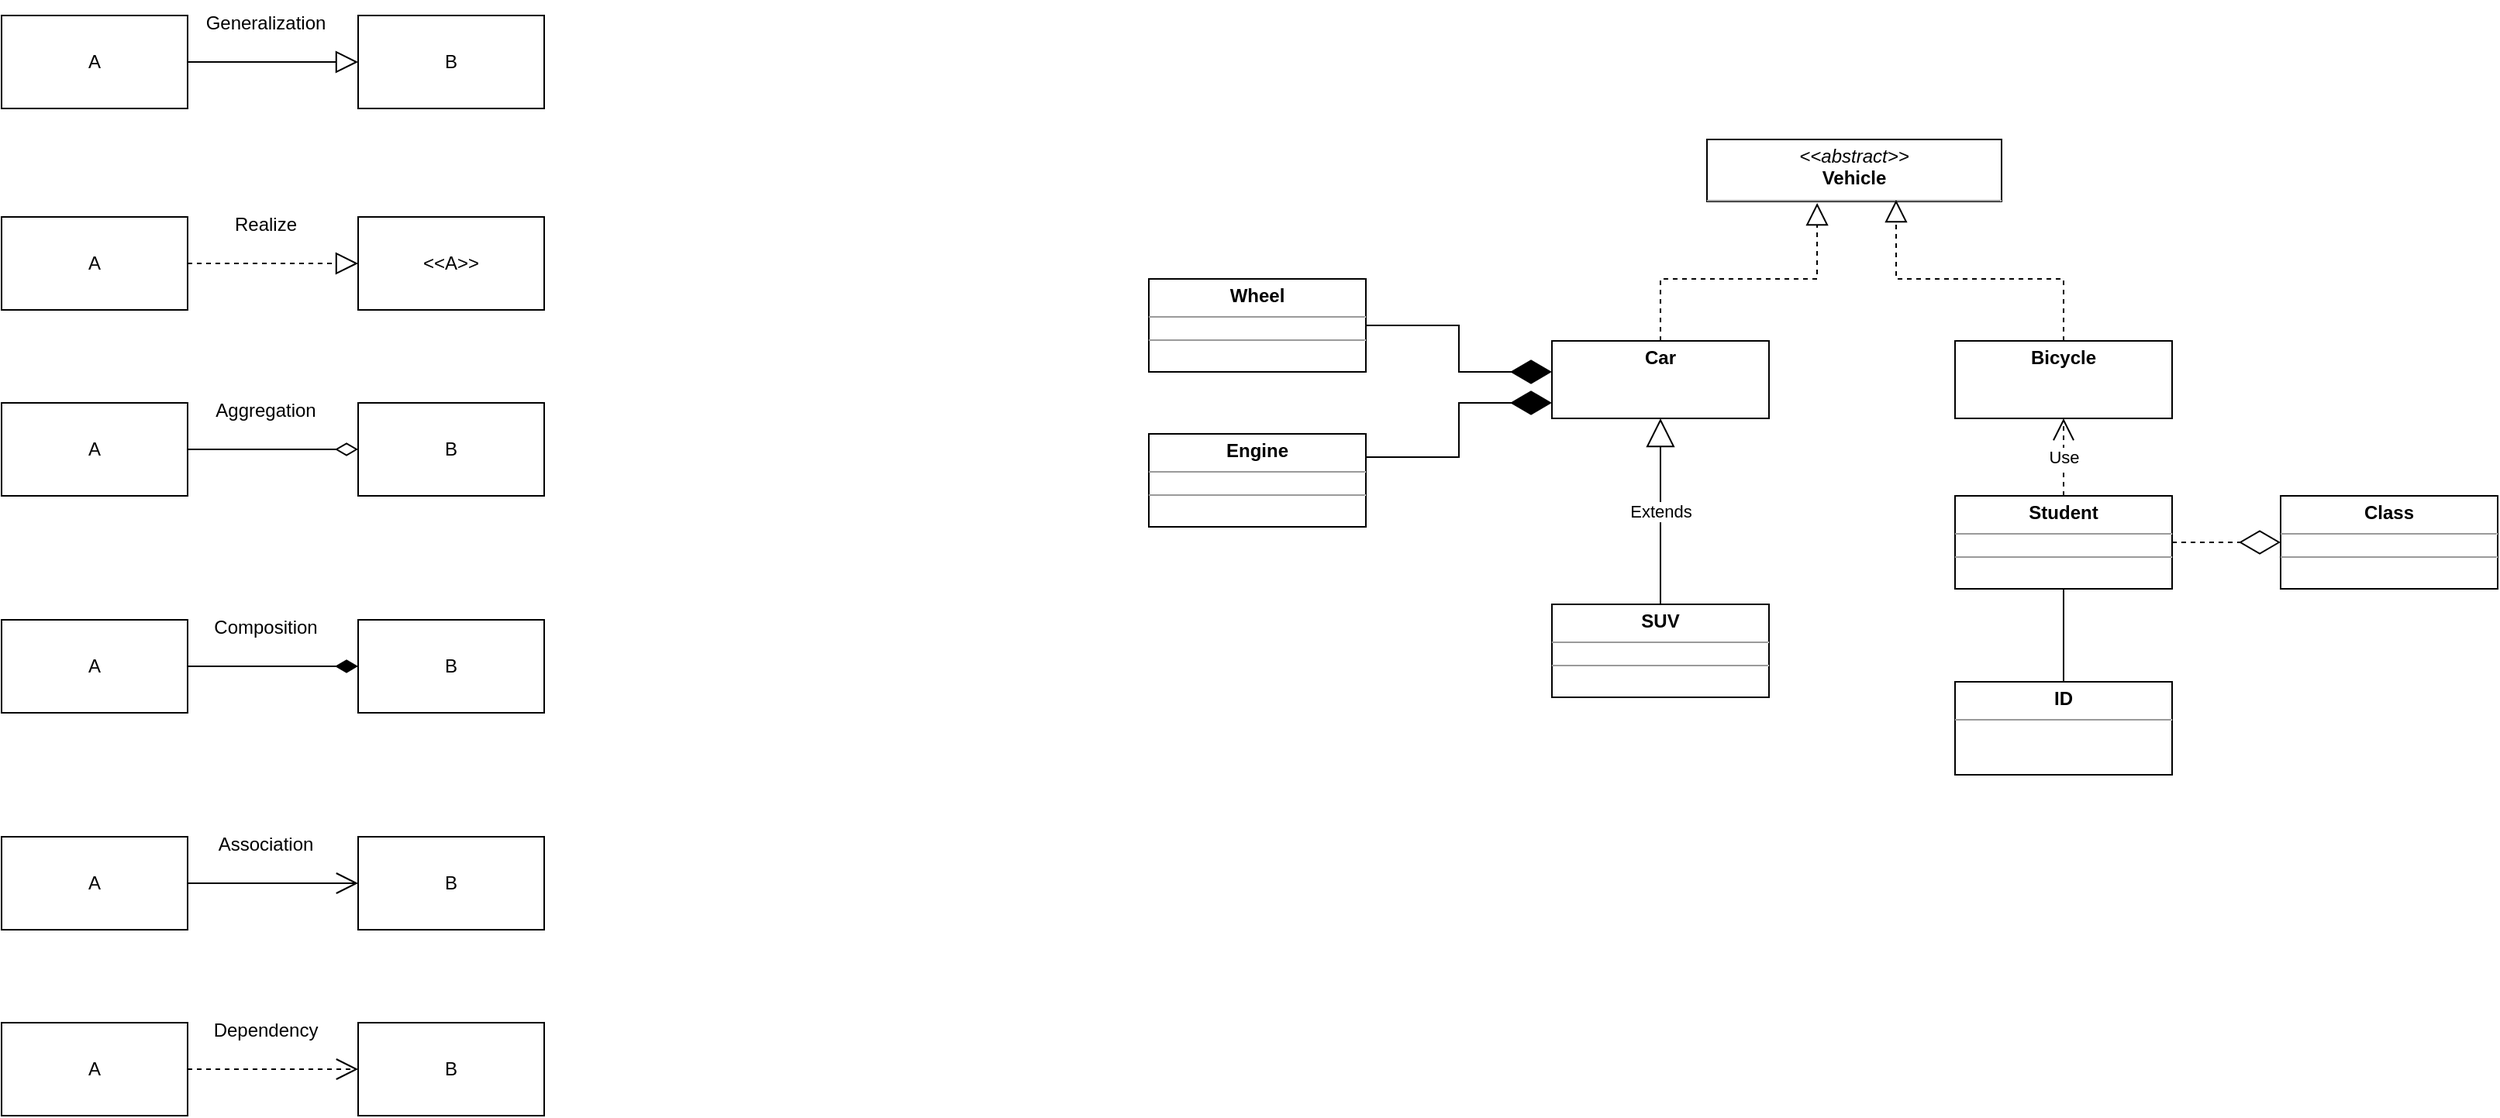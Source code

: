 <mxfile version="20.0.4" type="github">
  <diagram id="XfL6A7NOKHeL8gokubL_" name="Page-1">
    <mxGraphModel dx="1937" dy="743" grid="1" gridSize="10" guides="1" tooltips="1" connect="1" arrows="1" fold="1" page="1" pageScale="1" pageWidth="827" pageHeight="1169" math="0" shadow="0">
      <root>
        <mxCell id="0" />
        <mxCell id="1" parent="0" />
        <mxCell id="dqapPqwXwCKbUHnhum-Q-1" value="&lt;p style=&quot;margin:0px;margin-top:4px;text-align:center;&quot;&gt;&lt;/p&gt;&lt;div style=&quot;text-align: center; height: 2px;&quot;&gt;&lt;b&gt;Car&lt;/b&gt;&lt;/div&gt;" style="verticalAlign=top;align=left;overflow=fill;fontSize=12;fontFamily=Helvetica;html=1;" vertex="1" parent="1">
          <mxGeometry x="200" y="300" width="140" height="50" as="geometry" />
        </mxCell>
        <mxCell id="dqapPqwXwCKbUHnhum-Q-2" value="&lt;p style=&quot;margin:0px;margin-top:4px;text-align:center;&quot;&gt;&lt;i&gt;&amp;lt;&amp;lt;abstract&amp;gt;&amp;gt;&lt;/i&gt;&lt;br&gt;&lt;b&gt;Vehicle&lt;/b&gt;&lt;/p&gt;&lt;hr size=&quot;1&quot;&gt;&lt;p style=&quot;margin:0px;margin-left:4px;&quot;&gt;&lt;/p&gt;&lt;p style=&quot;margin:0px;margin-left:4px;&quot;&gt;&lt;br&gt;&lt;/p&gt;" style="verticalAlign=top;align=left;overflow=fill;fontSize=12;fontFamily=Helvetica;html=1;" vertex="1" parent="1">
          <mxGeometry x="300" y="170" width="190" height="40" as="geometry" />
        </mxCell>
        <mxCell id="dqapPqwXwCKbUHnhum-Q-3" value="" style="endArrow=block;dashed=1;endFill=0;endSize=12;html=1;rounded=0;exitX=0.5;exitY=0;exitDx=0;exitDy=0;entryX=0.374;entryY=1.025;entryDx=0;entryDy=0;entryPerimeter=0;" edge="1" parent="1" source="dqapPqwXwCKbUHnhum-Q-1" target="dqapPqwXwCKbUHnhum-Q-2">
          <mxGeometry width="160" relative="1" as="geometry">
            <mxPoint x="340" y="380" as="sourcePoint" />
            <mxPoint x="500" y="380" as="targetPoint" />
            <Array as="points">
              <mxPoint x="270" y="260" />
              <mxPoint x="371" y="260" />
            </Array>
          </mxGeometry>
        </mxCell>
        <mxCell id="dqapPqwXwCKbUHnhum-Q-4" value="&lt;p style=&quot;margin:0px;margin-top:4px;text-align:center;&quot;&gt;&lt;/p&gt;&lt;div style=&quot;text-align: center; height: 2px;&quot;&gt;&lt;b&gt;Bicycle&lt;/b&gt;&lt;/div&gt;" style="verticalAlign=top;align=left;overflow=fill;fontSize=12;fontFamily=Helvetica;html=1;" vertex="1" parent="1">
          <mxGeometry x="460" y="300" width="140" height="50" as="geometry" />
        </mxCell>
        <mxCell id="dqapPqwXwCKbUHnhum-Q-6" value="" style="endArrow=block;dashed=1;endFill=0;endSize=12;html=1;rounded=0;strokeWidth=1;exitX=0.5;exitY=0;exitDx=0;exitDy=0;entryX=0.642;entryY=0.975;entryDx=0;entryDy=0;entryPerimeter=0;" edge="1" parent="1" source="dqapPqwXwCKbUHnhum-Q-4" target="dqapPqwXwCKbUHnhum-Q-2">
          <mxGeometry width="160" relative="1" as="geometry">
            <mxPoint x="340" y="380" as="sourcePoint" />
            <mxPoint x="500" y="380" as="targetPoint" />
            <Array as="points">
              <mxPoint x="530" y="260" />
              <mxPoint x="422" y="260" />
            </Array>
          </mxGeometry>
        </mxCell>
        <mxCell id="dqapPqwXwCKbUHnhum-Q-8" value="&lt;p style=&quot;margin:0px;margin-top:4px;text-align:center;&quot;&gt;&lt;b&gt;Engine&lt;/b&gt;&lt;/p&gt;&lt;hr size=&quot;1&quot;&gt;&lt;div style=&quot;height:2px;&quot;&gt;&lt;/div&gt;&lt;hr size=&quot;1&quot;&gt;&lt;div style=&quot;height:2px;&quot;&gt;&lt;/div&gt;" style="verticalAlign=top;align=left;overflow=fill;fontSize=12;fontFamily=Helvetica;html=1;" vertex="1" parent="1">
          <mxGeometry x="-60" y="360" width="140" height="60" as="geometry" />
        </mxCell>
        <mxCell id="dqapPqwXwCKbUHnhum-Q-9" value="&lt;p style=&quot;margin:0px;margin-top:4px;text-align:center;&quot;&gt;&lt;b&gt;Wheel&lt;/b&gt;&lt;/p&gt;&lt;hr size=&quot;1&quot;&gt;&lt;div style=&quot;height:2px;&quot;&gt;&lt;/div&gt;&lt;hr size=&quot;1&quot;&gt;&lt;div style=&quot;height:2px;&quot;&gt;&lt;/div&gt;" style="verticalAlign=top;align=left;overflow=fill;fontSize=12;fontFamily=Helvetica;html=1;" vertex="1" parent="1">
          <mxGeometry x="-60" y="260" width="140" height="60" as="geometry" />
        </mxCell>
        <mxCell id="dqapPqwXwCKbUHnhum-Q-10" value="&lt;p style=&quot;margin:0px;margin-top:4px;text-align:center;&quot;&gt;&lt;b&gt;Student&lt;/b&gt;&lt;/p&gt;&lt;hr size=&quot;1&quot;&gt;&lt;div style=&quot;height:2px;&quot;&gt;&lt;/div&gt;&lt;hr size=&quot;1&quot;&gt;&lt;div style=&quot;height:2px;&quot;&gt;&lt;/div&gt;" style="verticalAlign=top;align=left;overflow=fill;fontSize=12;fontFamily=Helvetica;html=1;" vertex="1" parent="1">
          <mxGeometry x="460" y="400" width="140" height="60" as="geometry" />
        </mxCell>
        <mxCell id="dqapPqwXwCKbUHnhum-Q-11" value="Use" style="endArrow=open;endSize=12;dashed=1;html=1;rounded=0;strokeWidth=1;exitX=0.5;exitY=0;exitDx=0;exitDy=0;entryX=0.5;entryY=1;entryDx=0;entryDy=0;" edge="1" parent="1" source="dqapPqwXwCKbUHnhum-Q-10" target="dqapPqwXwCKbUHnhum-Q-4">
          <mxGeometry width="160" relative="1" as="geometry">
            <mxPoint x="340" y="380" as="sourcePoint" />
            <mxPoint x="500" y="380" as="targetPoint" />
          </mxGeometry>
        </mxCell>
        <mxCell id="dqapPqwXwCKbUHnhum-Q-12" value="&lt;p style=&quot;margin:0px;margin-top:4px;text-align:center;&quot;&gt;&lt;b&gt;Class&lt;/b&gt;&lt;/p&gt;&lt;hr size=&quot;1&quot;/&gt;&lt;div style=&quot;height:2px;&quot;&gt;&lt;/div&gt;&lt;hr size=&quot;1&quot;/&gt;&lt;div style=&quot;height:2px;&quot;&gt;&lt;/div&gt;" style="verticalAlign=top;align=left;overflow=fill;fontSize=12;fontFamily=Helvetica;html=1;" vertex="1" parent="1">
          <mxGeometry x="670" y="400" width="140" height="60" as="geometry" />
        </mxCell>
        <mxCell id="dqapPqwXwCKbUHnhum-Q-13" value="" style="endArrow=diamondThin;endFill=0;endSize=24;html=1;rounded=0;dashed=1;strokeWidth=1;exitX=1;exitY=0.5;exitDx=0;exitDy=0;entryX=0;entryY=0.5;entryDx=0;entryDy=0;" edge="1" parent="1" source="dqapPqwXwCKbUHnhum-Q-10" target="dqapPqwXwCKbUHnhum-Q-12">
          <mxGeometry width="160" relative="1" as="geometry">
            <mxPoint x="610" y="500" as="sourcePoint" />
            <mxPoint x="770" y="500" as="targetPoint" />
          </mxGeometry>
        </mxCell>
        <mxCell id="dqapPqwXwCKbUHnhum-Q-17" style="edgeStyle=orthogonalEdgeStyle;rounded=0;orthogonalLoop=1;jettySize=auto;html=1;exitX=0.5;exitY=0;exitDx=0;exitDy=0;entryX=0.5;entryY=1;entryDx=0;entryDy=0;endArrow=none;endFill=0;strokeWidth=1;" edge="1" parent="1" source="dqapPqwXwCKbUHnhum-Q-16" target="dqapPqwXwCKbUHnhum-Q-10">
          <mxGeometry relative="1" as="geometry" />
        </mxCell>
        <mxCell id="dqapPqwXwCKbUHnhum-Q-16" value="&lt;p style=&quot;margin:0px;margin-top:4px;text-align:center;&quot;&gt;&lt;b&gt;ID&lt;/b&gt;&lt;/p&gt;&lt;hr size=&quot;1&quot;&gt;&lt;div style=&quot;height:2px;&quot;&gt;&lt;/div&gt;" style="verticalAlign=top;align=left;overflow=fill;fontSize=12;fontFamily=Helvetica;html=1;" vertex="1" parent="1">
          <mxGeometry x="460" y="520" width="140" height="60" as="geometry" />
        </mxCell>
        <mxCell id="dqapPqwXwCKbUHnhum-Q-18" value="" style="endArrow=diamondThin;endFill=1;endSize=24;html=1;rounded=0;strokeWidth=1;exitX=1;exitY=0.5;exitDx=0;exitDy=0;" edge="1" parent="1" source="dqapPqwXwCKbUHnhum-Q-9">
          <mxGeometry width="160" relative="1" as="geometry">
            <mxPoint x="340" y="380" as="sourcePoint" />
            <mxPoint x="200" y="320" as="targetPoint" />
            <Array as="points">
              <mxPoint x="140" y="290" />
              <mxPoint x="140" y="320" />
            </Array>
          </mxGeometry>
        </mxCell>
        <mxCell id="dqapPqwXwCKbUHnhum-Q-19" value="" style="endArrow=diamondThin;endFill=1;endSize=24;html=1;rounded=0;strokeWidth=1;exitX=1;exitY=0.25;exitDx=0;exitDy=0;" edge="1" parent="1" source="dqapPqwXwCKbUHnhum-Q-8">
          <mxGeometry width="160" relative="1" as="geometry">
            <mxPoint x="340" y="380" as="sourcePoint" />
            <mxPoint x="200" y="340" as="targetPoint" />
            <Array as="points">
              <mxPoint x="140" y="375" />
              <mxPoint x="140" y="340" />
            </Array>
          </mxGeometry>
        </mxCell>
        <mxCell id="dqapPqwXwCKbUHnhum-Q-20" value="&lt;p style=&quot;margin:0px;margin-top:4px;text-align:center;&quot;&gt;&lt;b&gt;SUV&lt;/b&gt;&lt;/p&gt;&lt;hr size=&quot;1&quot;&gt;&lt;div style=&quot;height:2px;&quot;&gt;&lt;/div&gt;&lt;hr size=&quot;1&quot;&gt;&lt;div style=&quot;height:2px;&quot;&gt;&lt;/div&gt;" style="verticalAlign=top;align=left;overflow=fill;fontSize=12;fontFamily=Helvetica;html=1;" vertex="1" parent="1">
          <mxGeometry x="200" y="470" width="140" height="60" as="geometry" />
        </mxCell>
        <mxCell id="dqapPqwXwCKbUHnhum-Q-21" value="Extends" style="endArrow=block;endSize=16;endFill=0;html=1;rounded=0;strokeWidth=1;exitX=0.5;exitY=0;exitDx=0;exitDy=0;" edge="1" parent="1" source="dqapPqwXwCKbUHnhum-Q-20" target="dqapPqwXwCKbUHnhum-Q-1">
          <mxGeometry width="160" relative="1" as="geometry">
            <mxPoint x="340" y="380" as="sourcePoint" />
            <mxPoint x="500" y="380" as="targetPoint" />
          </mxGeometry>
        </mxCell>
        <mxCell id="dqapPqwXwCKbUHnhum-Q-22" value="Generalization" style="text;html=1;align=center;verticalAlign=middle;resizable=0;points=[];autosize=1;strokeColor=none;fillColor=none;" vertex="1" parent="1">
          <mxGeometry x="-680" y="80" width="100" height="30" as="geometry" />
        </mxCell>
        <mxCell id="dqapPqwXwCKbUHnhum-Q-26" style="edgeStyle=orthogonalEdgeStyle;rounded=0;orthogonalLoop=1;jettySize=auto;html=1;exitX=1;exitY=0.5;exitDx=0;exitDy=0;endArrow=block;endFill=0;strokeWidth=1;entryX=0;entryY=0.5;entryDx=0;entryDy=0;jumpSize=6;shadow=0;sketch=0;endSize=12;" edge="1" parent="1" source="dqapPqwXwCKbUHnhum-Q-24" target="dqapPqwXwCKbUHnhum-Q-25">
          <mxGeometry relative="1" as="geometry">
            <mxPoint x="-670" y="120" as="targetPoint" />
          </mxGeometry>
        </mxCell>
        <mxCell id="dqapPqwXwCKbUHnhum-Q-24" value="A" style="whiteSpace=wrap;html=1;" vertex="1" parent="1">
          <mxGeometry x="-800" y="90" width="120" height="60" as="geometry" />
        </mxCell>
        <mxCell id="dqapPqwXwCKbUHnhum-Q-25" value="B" style="whiteSpace=wrap;html=1;" vertex="1" parent="1">
          <mxGeometry x="-570" y="90" width="120" height="60" as="geometry" />
        </mxCell>
        <mxCell id="dqapPqwXwCKbUHnhum-Q-27" value="Realize" style="text;html=1;align=center;verticalAlign=middle;resizable=0;points=[];autosize=1;strokeColor=none;fillColor=none;" vertex="1" parent="1">
          <mxGeometry x="-660" y="210" width="60" height="30" as="geometry" />
        </mxCell>
        <mxCell id="dqapPqwXwCKbUHnhum-Q-28" style="edgeStyle=orthogonalEdgeStyle;rounded=0;orthogonalLoop=1;jettySize=auto;html=1;exitX=1;exitY=0.5;exitDx=0;exitDy=0;endArrow=block;endFill=0;strokeWidth=1;entryX=0;entryY=0.5;entryDx=0;entryDy=0;jumpSize=6;shadow=0;sketch=0;endSize=12;dashed=1;" edge="1" parent="1" source="dqapPqwXwCKbUHnhum-Q-29" target="dqapPqwXwCKbUHnhum-Q-30">
          <mxGeometry relative="1" as="geometry">
            <mxPoint x="-670" y="250" as="targetPoint" />
          </mxGeometry>
        </mxCell>
        <mxCell id="dqapPqwXwCKbUHnhum-Q-29" value="A" style="whiteSpace=wrap;html=1;" vertex="1" parent="1">
          <mxGeometry x="-800" y="220" width="120" height="60" as="geometry" />
        </mxCell>
        <mxCell id="dqapPqwXwCKbUHnhum-Q-30" value="&amp;lt;&amp;lt;A&amp;gt;&amp;gt;" style="whiteSpace=wrap;html=1;" vertex="1" parent="1">
          <mxGeometry x="-570" y="220" width="120" height="60" as="geometry" />
        </mxCell>
        <mxCell id="dqapPqwXwCKbUHnhum-Q-31" value="Aggregation" style="text;html=1;align=center;verticalAlign=middle;resizable=0;points=[];autosize=1;strokeColor=none;fillColor=none;" vertex="1" parent="1">
          <mxGeometry x="-675" y="330" width="90" height="30" as="geometry" />
        </mxCell>
        <mxCell id="dqapPqwXwCKbUHnhum-Q-32" style="edgeStyle=orthogonalEdgeStyle;rounded=0;orthogonalLoop=1;jettySize=auto;html=1;exitX=1;exitY=0.5;exitDx=0;exitDy=0;endArrow=diamondThin;endFill=0;strokeWidth=1;entryX=0;entryY=0.5;entryDx=0;entryDy=0;jumpSize=6;shadow=0;sketch=0;endSize=12;" edge="1" parent="1" source="dqapPqwXwCKbUHnhum-Q-33" target="dqapPqwXwCKbUHnhum-Q-34">
          <mxGeometry relative="1" as="geometry">
            <mxPoint x="-670" y="370" as="targetPoint" />
          </mxGeometry>
        </mxCell>
        <mxCell id="dqapPqwXwCKbUHnhum-Q-33" value="A" style="whiteSpace=wrap;html=1;" vertex="1" parent="1">
          <mxGeometry x="-800" y="340" width="120" height="60" as="geometry" />
        </mxCell>
        <mxCell id="dqapPqwXwCKbUHnhum-Q-34" value="B" style="whiteSpace=wrap;html=1;" vertex="1" parent="1">
          <mxGeometry x="-570" y="340" width="120" height="60" as="geometry" />
        </mxCell>
        <mxCell id="dqapPqwXwCKbUHnhum-Q-35" value="Composition" style="text;html=1;align=center;verticalAlign=middle;resizable=0;points=[];autosize=1;strokeColor=none;fillColor=none;" vertex="1" parent="1">
          <mxGeometry x="-675" y="470" width="90" height="30" as="geometry" />
        </mxCell>
        <mxCell id="dqapPqwXwCKbUHnhum-Q-36" style="edgeStyle=orthogonalEdgeStyle;rounded=0;orthogonalLoop=1;jettySize=auto;html=1;exitX=1;exitY=0.5;exitDx=0;exitDy=0;endArrow=diamondThin;endFill=1;strokeWidth=1;entryX=0;entryY=0.5;entryDx=0;entryDy=0;jumpSize=6;shadow=0;sketch=0;endSize=12;" edge="1" parent="1" source="dqapPqwXwCKbUHnhum-Q-37" target="dqapPqwXwCKbUHnhum-Q-38">
          <mxGeometry relative="1" as="geometry">
            <mxPoint x="-670" y="510" as="targetPoint" />
          </mxGeometry>
        </mxCell>
        <mxCell id="dqapPqwXwCKbUHnhum-Q-37" value="A" style="whiteSpace=wrap;html=1;" vertex="1" parent="1">
          <mxGeometry x="-800" y="480" width="120" height="60" as="geometry" />
        </mxCell>
        <mxCell id="dqapPqwXwCKbUHnhum-Q-38" value="B" style="whiteSpace=wrap;html=1;" vertex="1" parent="1">
          <mxGeometry x="-570" y="480" width="120" height="60" as="geometry" />
        </mxCell>
        <mxCell id="dqapPqwXwCKbUHnhum-Q-39" value="Association" style="text;html=1;align=center;verticalAlign=middle;resizable=0;points=[];autosize=1;strokeColor=none;fillColor=none;" vertex="1" parent="1">
          <mxGeometry x="-670" y="610" width="80" height="30" as="geometry" />
        </mxCell>
        <mxCell id="dqapPqwXwCKbUHnhum-Q-40" style="edgeStyle=orthogonalEdgeStyle;rounded=0;orthogonalLoop=1;jettySize=auto;html=1;exitX=1;exitY=0.5;exitDx=0;exitDy=0;endArrow=open;endFill=0;strokeWidth=1;entryX=0;entryY=0.5;entryDx=0;entryDy=0;jumpSize=6;shadow=0;sketch=0;endSize=12;" edge="1" parent="1" source="dqapPqwXwCKbUHnhum-Q-41" target="dqapPqwXwCKbUHnhum-Q-42">
          <mxGeometry relative="1" as="geometry">
            <mxPoint x="-670" y="650" as="targetPoint" />
          </mxGeometry>
        </mxCell>
        <mxCell id="dqapPqwXwCKbUHnhum-Q-41" value="A" style="whiteSpace=wrap;html=1;" vertex="1" parent="1">
          <mxGeometry x="-800" y="620" width="120" height="60" as="geometry" />
        </mxCell>
        <mxCell id="dqapPqwXwCKbUHnhum-Q-42" value="B" style="whiteSpace=wrap;html=1;" vertex="1" parent="1">
          <mxGeometry x="-570" y="620" width="120" height="60" as="geometry" />
        </mxCell>
        <mxCell id="dqapPqwXwCKbUHnhum-Q-43" value="Dependency" style="text;html=1;align=center;verticalAlign=middle;resizable=0;points=[];autosize=1;strokeColor=none;fillColor=none;" vertex="1" parent="1">
          <mxGeometry x="-675" y="730" width="90" height="30" as="geometry" />
        </mxCell>
        <mxCell id="dqapPqwXwCKbUHnhum-Q-44" style="edgeStyle=orthogonalEdgeStyle;rounded=0;orthogonalLoop=1;jettySize=auto;html=1;exitX=1;exitY=0.5;exitDx=0;exitDy=0;endArrow=open;endFill=0;strokeWidth=1;entryX=0;entryY=0.5;entryDx=0;entryDy=0;jumpSize=6;shadow=0;sketch=0;endSize=12;dashed=1;" edge="1" parent="1" source="dqapPqwXwCKbUHnhum-Q-45" target="dqapPqwXwCKbUHnhum-Q-46">
          <mxGeometry relative="1" as="geometry">
            <mxPoint x="-670" y="770" as="targetPoint" />
          </mxGeometry>
        </mxCell>
        <mxCell id="dqapPqwXwCKbUHnhum-Q-45" value="A" style="whiteSpace=wrap;html=1;" vertex="1" parent="1">
          <mxGeometry x="-800" y="740" width="120" height="60" as="geometry" />
        </mxCell>
        <mxCell id="dqapPqwXwCKbUHnhum-Q-46" value="B" style="whiteSpace=wrap;html=1;" vertex="1" parent="1">
          <mxGeometry x="-570" y="740" width="120" height="60" as="geometry" />
        </mxCell>
      </root>
    </mxGraphModel>
  </diagram>
</mxfile>
